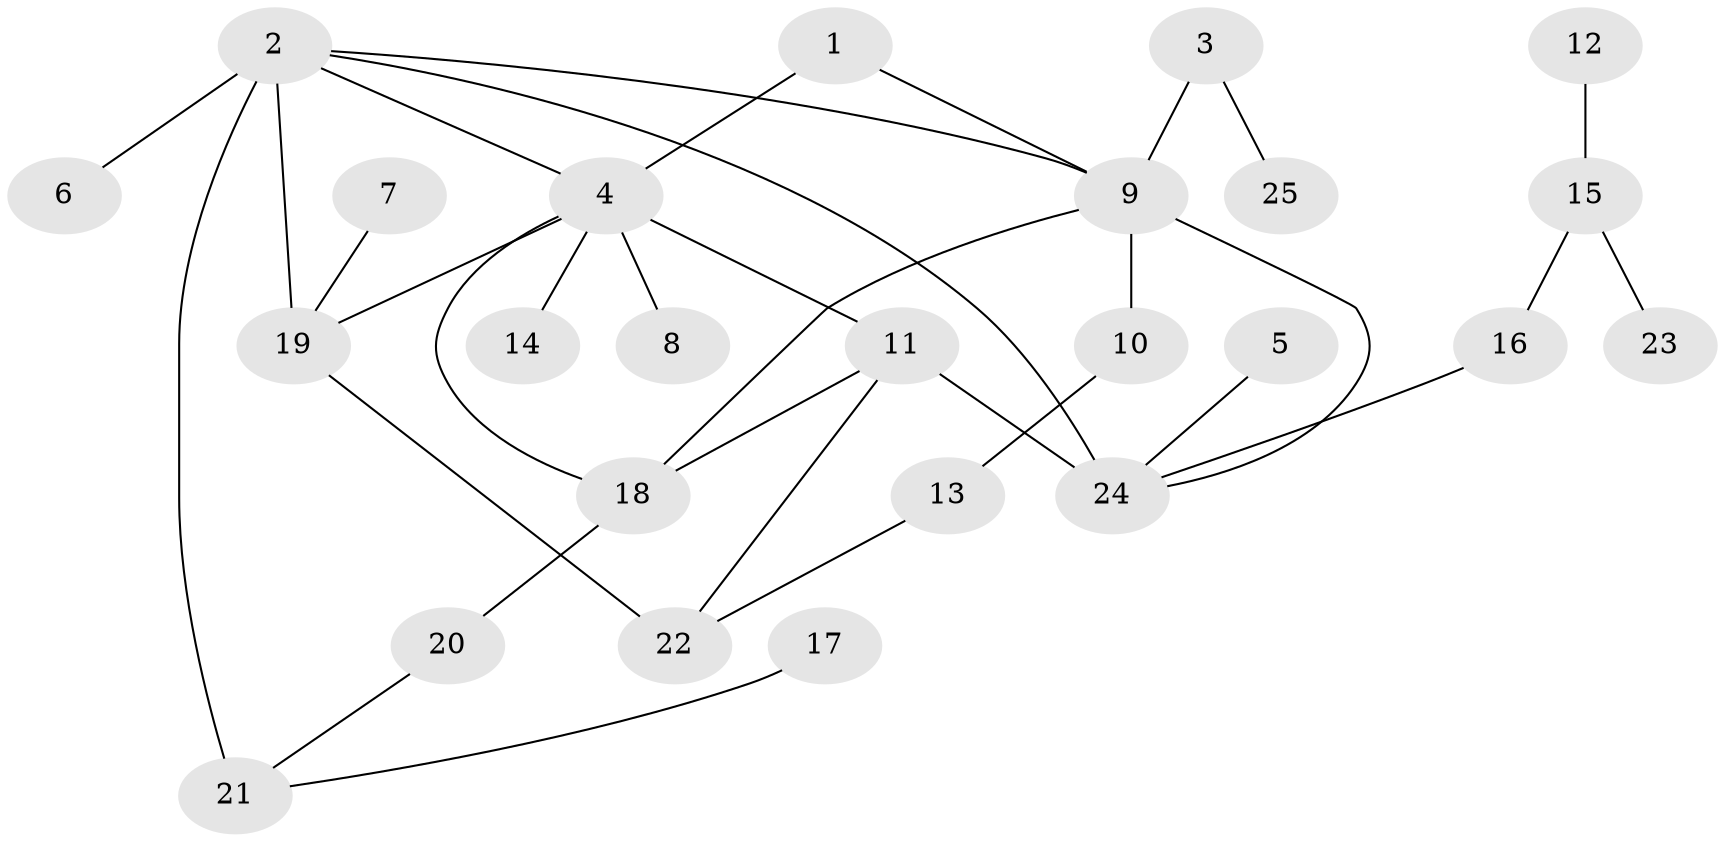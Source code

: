 // original degree distribution, {7: 0.02040816326530612, 6: 0.061224489795918366, 4: 0.08163265306122448, 5: 0.04081632653061224, 8: 0.02040816326530612, 2: 0.22448979591836735, 9: 0.02040816326530612, 1: 0.4897959183673469, 3: 0.04081632653061224}
// Generated by graph-tools (version 1.1) at 2025/37/03/04/25 23:37:46]
// undirected, 25 vertices, 33 edges
graph export_dot {
  node [color=gray90,style=filled];
  1;
  2;
  3;
  4;
  5;
  6;
  7;
  8;
  9;
  10;
  11;
  12;
  13;
  14;
  15;
  16;
  17;
  18;
  19;
  20;
  21;
  22;
  23;
  24;
  25;
  1 -- 4 [weight=1.0];
  1 -- 9 [weight=1.0];
  2 -- 4 [weight=1.0];
  2 -- 6 [weight=1.0];
  2 -- 9 [weight=1.0];
  2 -- 19 [weight=1.0];
  2 -- 21 [weight=2.0];
  2 -- 24 [weight=1.0];
  3 -- 9 [weight=1.0];
  3 -- 25 [weight=1.0];
  4 -- 8 [weight=1.0];
  4 -- 11 [weight=2.0];
  4 -- 14 [weight=1.0];
  4 -- 18 [weight=1.0];
  4 -- 19 [weight=1.0];
  5 -- 24 [weight=1.0];
  7 -- 19 [weight=1.0];
  9 -- 10 [weight=1.0];
  9 -- 18 [weight=1.0];
  9 -- 24 [weight=1.0];
  10 -- 13 [weight=1.0];
  11 -- 18 [weight=1.0];
  11 -- 22 [weight=1.0];
  11 -- 24 [weight=2.0];
  12 -- 15 [weight=1.0];
  13 -- 22 [weight=1.0];
  15 -- 16 [weight=1.0];
  15 -- 23 [weight=1.0];
  16 -- 24 [weight=1.0];
  17 -- 21 [weight=1.0];
  18 -- 20 [weight=1.0];
  19 -- 22 [weight=1.0];
  20 -- 21 [weight=1.0];
}
